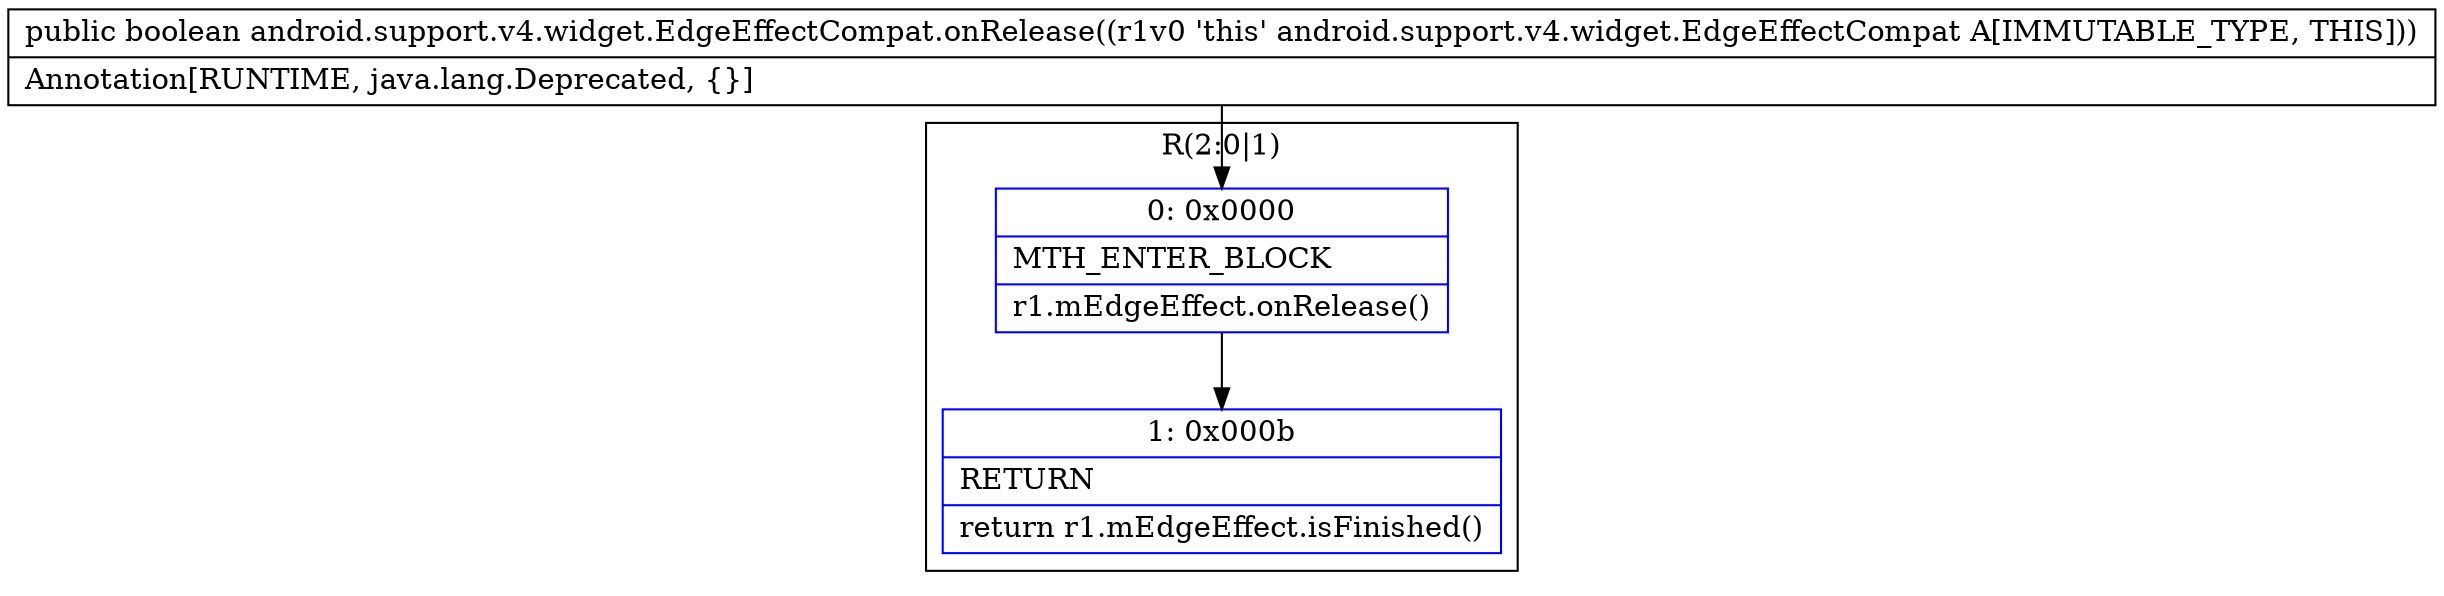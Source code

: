 digraph "CFG forandroid.support.v4.widget.EdgeEffectCompat.onRelease()Z" {
subgraph cluster_Region_863904866 {
label = "R(2:0|1)";
node [shape=record,color=blue];
Node_0 [shape=record,label="{0\:\ 0x0000|MTH_ENTER_BLOCK\l|r1.mEdgeEffect.onRelease()\l}"];
Node_1 [shape=record,label="{1\:\ 0x000b|RETURN\l|return r1.mEdgeEffect.isFinished()\l}"];
}
MethodNode[shape=record,label="{public boolean android.support.v4.widget.EdgeEffectCompat.onRelease((r1v0 'this' android.support.v4.widget.EdgeEffectCompat A[IMMUTABLE_TYPE, THIS]))  | Annotation[RUNTIME, java.lang.Deprecated, \{\}]\l}"];
MethodNode -> Node_0;
Node_0 -> Node_1;
}

